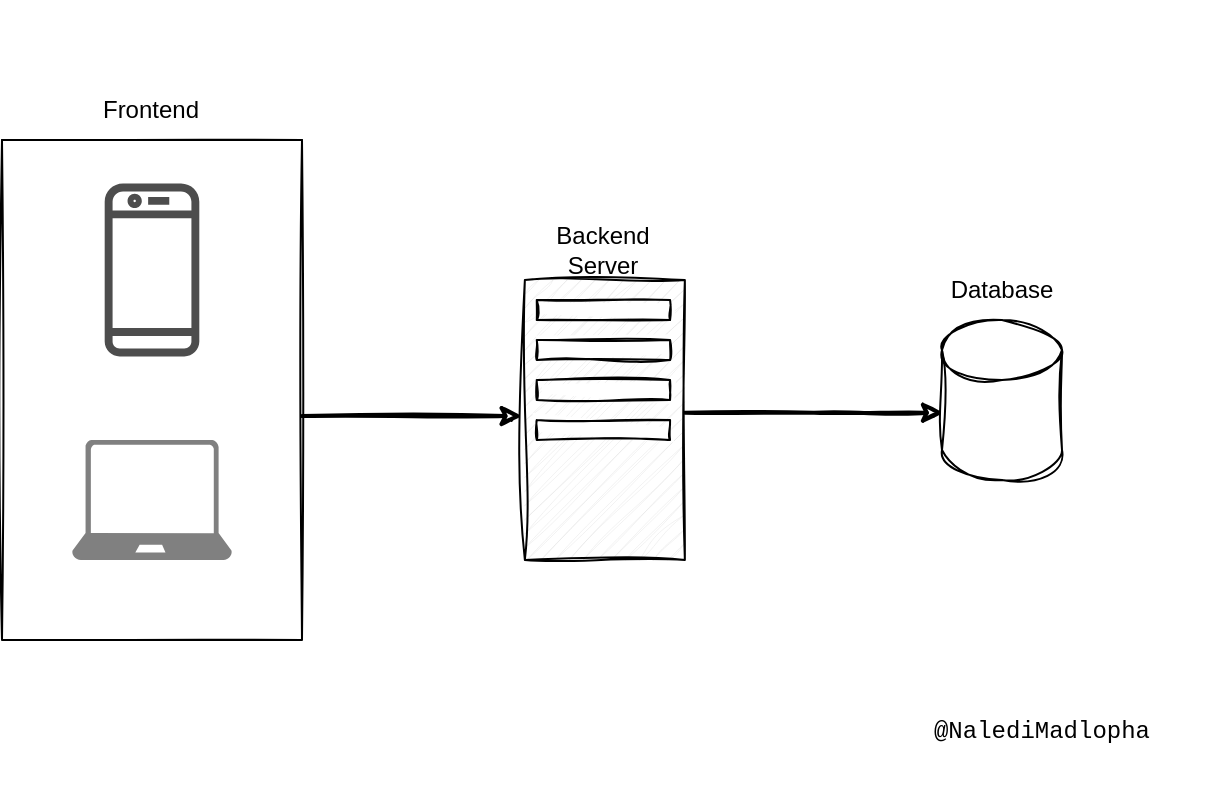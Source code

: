 <mxfile version="20.8.20" type="github">
  <diagram name="Page-1" id="ol_9qDqIIiiKlIj2JP1y">
    <mxGraphModel dx="2074" dy="1082" grid="1" gridSize="10" guides="1" tooltips="1" connect="1" arrows="1" fold="1" page="1" pageScale="1" pageWidth="850" pageHeight="1100" math="0" shadow="0">
      <root>
        <mxCell id="0" />
        <mxCell id="1" parent="0" />
        <mxCell id="hziW49wvyorwkzN3ixbF-15" style="edgeStyle=orthogonalEdgeStyle;rounded=0;orthogonalLoop=1;jettySize=auto;html=1;exitX=0.5;exitY=1;exitDx=0;exitDy=0;" parent="1" edge="1">
          <mxGeometry relative="1" as="geometry">
            <mxPoint x="512.5" y="500" as="sourcePoint" />
            <mxPoint x="512.5" y="500" as="targetPoint" />
          </mxGeometry>
        </mxCell>
        <mxCell id="hziW49wvyorwkzN3ixbF-35" style="edgeStyle=orthogonalEdgeStyle;shape=flexArrow;rounded=0;orthogonalLoop=1;jettySize=auto;html=1;exitX=0.5;exitY=1;exitDx=0;exitDy=0;fontFamily=Helvetica;fontSize=12;fontColor=default;" parent="1" edge="1">
          <mxGeometry relative="1" as="geometry">
            <mxPoint x="512.5" y="500" as="sourcePoint" />
            <mxPoint x="512.5" y="500" as="targetPoint" />
          </mxGeometry>
        </mxCell>
        <mxCell id="hziW49wvyorwkzN3ixbF-44" value="" style="group" parent="1" vertex="1" connectable="0">
          <mxGeometry x="470" y="400" width="81.43" height="170" as="geometry" />
        </mxCell>
        <mxCell id="hziW49wvyorwkzN3ixbF-48" value="" style="group" parent="hziW49wvyorwkzN3ixbF-44" vertex="1" connectable="0">
          <mxGeometry x="-50" y="10" width="81.43" height="170" as="geometry" />
        </mxCell>
        <mxCell id="hziW49wvyorwkzN3ixbF-36" value="" style="verticalLabelPosition=bottom;verticalAlign=top;html=1;shape=mxgraph.basic.patternFillRect;fillStyle=diag;step=5;fillStrokeWidth=0.2;fillStrokeColor=#dddddd;sketch=1;jiggle=2;curveFitting=1;strokeColor=default;fontFamily=Helvetica;fontSize=12;fontColor=default;fillColor=default;" parent="hziW49wvyorwkzN3ixbF-48" vertex="1">
          <mxGeometry x="1.43" y="30" width="80" height="140" as="geometry" />
        </mxCell>
        <mxCell id="hziW49wvyorwkzN3ixbF-43" value="&lt;div&gt;Backend Server&lt;/div&gt;" style="text;html=1;strokeColor=none;fillColor=none;align=center;verticalAlign=middle;whiteSpace=wrap;rounded=0;" parent="hziW49wvyorwkzN3ixbF-48" vertex="1">
          <mxGeometry width="81.429" height="30" as="geometry" />
        </mxCell>
        <mxCell id="hziW49wvyorwkzN3ixbF-40" value="" style="rounded=0;whiteSpace=wrap;html=1;sketch=1;jiggle=2;fillStyle=auto;curveFitting=1;strokeColor=default;fontFamily=Helvetica;fontSize=12;fontColor=default;fillColor=default;" parent="hziW49wvyorwkzN3ixbF-48" vertex="1">
          <mxGeometry x="7.377" y="100" width="66.667" height="10" as="geometry" />
        </mxCell>
        <mxCell id="hziW49wvyorwkzN3ixbF-39" value="" style="rounded=0;whiteSpace=wrap;html=1;sketch=1;jiggle=2;fillStyle=auto;curveFitting=1;strokeColor=default;fontFamily=Helvetica;fontSize=12;fontColor=default;fillColor=default;" parent="hziW49wvyorwkzN3ixbF-48" vertex="1">
          <mxGeometry x="7.377" y="80" width="66.667" height="10" as="geometry" />
        </mxCell>
        <mxCell id="hziW49wvyorwkzN3ixbF-38" value="" style="rounded=0;whiteSpace=wrap;html=1;sketch=1;jiggle=2;fillStyle=auto;curveFitting=1;strokeColor=default;fontFamily=Helvetica;fontSize=12;fontColor=default;fillColor=default;" parent="hziW49wvyorwkzN3ixbF-48" vertex="1">
          <mxGeometry x="7.377" y="60" width="66.667" height="10" as="geometry" />
        </mxCell>
        <mxCell id="hziW49wvyorwkzN3ixbF-37" value="" style="rounded=0;whiteSpace=wrap;html=1;sketch=1;jiggle=2;fillStyle=auto;curveFitting=1;strokeColor=default;fontFamily=Helvetica;fontSize=12;fontColor=default;fillColor=default;" parent="hziW49wvyorwkzN3ixbF-48" vertex="1">
          <mxGeometry x="7.377" y="40" width="66.667" height="10" as="geometry" />
        </mxCell>
        <mxCell id="hziW49wvyorwkzN3ixbF-53" value="" style="group" parent="1" vertex="1" connectable="0">
          <mxGeometry x="160" y="300" width="150" height="400" as="geometry" />
        </mxCell>
        <mxCell id="hziW49wvyorwkzN3ixbF-26" value="Frontend" style="text;html=1;strokeColor=none;fillColor=none;align=center;verticalAlign=middle;whiteSpace=wrap;rounded=0;" parent="hziW49wvyorwkzN3ixbF-53" vertex="1">
          <mxGeometry x="34.29" y="40" width="81.429" height="30" as="geometry" />
        </mxCell>
        <mxCell id="hziW49wvyorwkzN3ixbF-18" value="" style="swimlane;startSize=0;sketch=1;fillStyle=auto;html=1;" parent="hziW49wvyorwkzN3ixbF-53" vertex="1">
          <mxGeometry y="70" width="150" height="250" as="geometry" />
        </mxCell>
        <mxCell id="hziW49wvyorwkzN3ixbF-19" value="" style="outlineConnect=0;fontColor=#232F3E;gradientColor=none;fillColor=#4D4D4D;strokeColor=none;dashed=0;verticalLabelPosition=bottom;verticalAlign=top;align=center;html=1;fontSize=12;fontStyle=0;aspect=fixed;pointerEvents=1;shape=mxgraph.aws4.mobile_client;fillStyle=auto;shadow=0;" parent="hziW49wvyorwkzN3ixbF-18" vertex="1">
          <mxGeometry x="51.346" y="20" width="47.31" height="90" as="geometry" />
        </mxCell>
        <mxCell id="hziW49wvyorwkzN3ixbF-22" value="" style="verticalLabelPosition=bottom;html=1;verticalAlign=top;align=center;strokeColor=none;fillColor=#808080;shape=mxgraph.azure.laptop;pointerEvents=1;shadow=0;sketch=0;fillStyle=auto;" parent="hziW49wvyorwkzN3ixbF-18" vertex="1">
          <mxGeometry x="35" y="150" width="80" height="60" as="geometry" />
        </mxCell>
        <mxCell id="hziW49wvyorwkzN3ixbF-56" value="" style="group" parent="1" vertex="1" connectable="0">
          <mxGeometry x="630" y="430" width="60" height="110" as="geometry" />
        </mxCell>
        <mxCell id="hziW49wvyorwkzN3ixbF-1" value="" style="shape=cylinder3;whiteSpace=wrap;html=1;boundedLbl=1;backgroundOutline=1;size=15;fillStyle=auto;sketch=1;curveFitting=1;jiggle=2;" parent="hziW49wvyorwkzN3ixbF-56" vertex="1">
          <mxGeometry y="30" width="60" height="80" as="geometry" />
        </mxCell>
        <mxCell id="hziW49wvyorwkzN3ixbF-54" value="&lt;div&gt;Database&lt;/div&gt;" style="text;html=1;strokeColor=none;fillColor=none;align=center;verticalAlign=middle;whiteSpace=wrap;rounded=0;fontSize=12;fontFamily=Helvetica;fontColor=default;" parent="hziW49wvyorwkzN3ixbF-56" vertex="1">
          <mxGeometry width="60" height="30" as="geometry" />
        </mxCell>
        <mxCell id="hziW49wvyorwkzN3ixbF-59" style="edgeStyle=orthogonalEdgeStyle;rounded=0;sketch=1;orthogonalLoop=1;jettySize=auto;html=1;entryX=-0.018;entryY=0.536;entryDx=0;entryDy=0;entryPerimeter=0;strokeWidth=2;fontFamily=Helvetica;fontSize=12;fontColor=default;" parent="1" edge="1">
          <mxGeometry relative="1" as="geometry">
            <mxPoint x="310" y="508.04" as="sourcePoint" />
            <mxPoint x="419.99" y="508.04" as="targetPoint" />
          </mxGeometry>
        </mxCell>
        <mxCell id="hziW49wvyorwkzN3ixbF-60" value="&lt;div style=&quot;font-size: 12px;&quot;&gt;&lt;blockquote style=&quot;font-size: 12px;&quot;&gt;&lt;font style=&quot;font-size: 12px;&quot; face=&quot;Courier New&quot;&gt;@NalediMadlopha&lt;/font&gt;&lt;/blockquote&gt;&lt;/div&gt;" style="text;html=1;strokeColor=none;fillColor=none;align=center;verticalAlign=middle;whiteSpace=wrap;rounded=0;fontSize=12;fontFamily=Helvetica;fontColor=default;sketch=1;curveFitting=1;jiggle=2;fillOpacity=100;" parent="1" vertex="1">
          <mxGeometry x="620" y="650" width="120" height="30" as="geometry" />
        </mxCell>
        <mxCell id="hziW49wvyorwkzN3ixbF-61" style="edgeStyle=orthogonalEdgeStyle;rounded=0;sketch=1;orthogonalLoop=1;jettySize=auto;html=1;entryX=0.011;entryY=0.58;entryDx=0;entryDy=0;entryPerimeter=0;strokeWidth=2;fontFamily=Courier New;fontSize=12;fontColor=default;" parent="1" source="hziW49wvyorwkzN3ixbF-36" target="hziW49wvyorwkzN3ixbF-1" edge="1">
          <mxGeometry relative="1" as="geometry">
            <Array as="points">
              <mxPoint x="566" y="506" />
            </Array>
          </mxGeometry>
        </mxCell>
      </root>
    </mxGraphModel>
  </diagram>
</mxfile>
